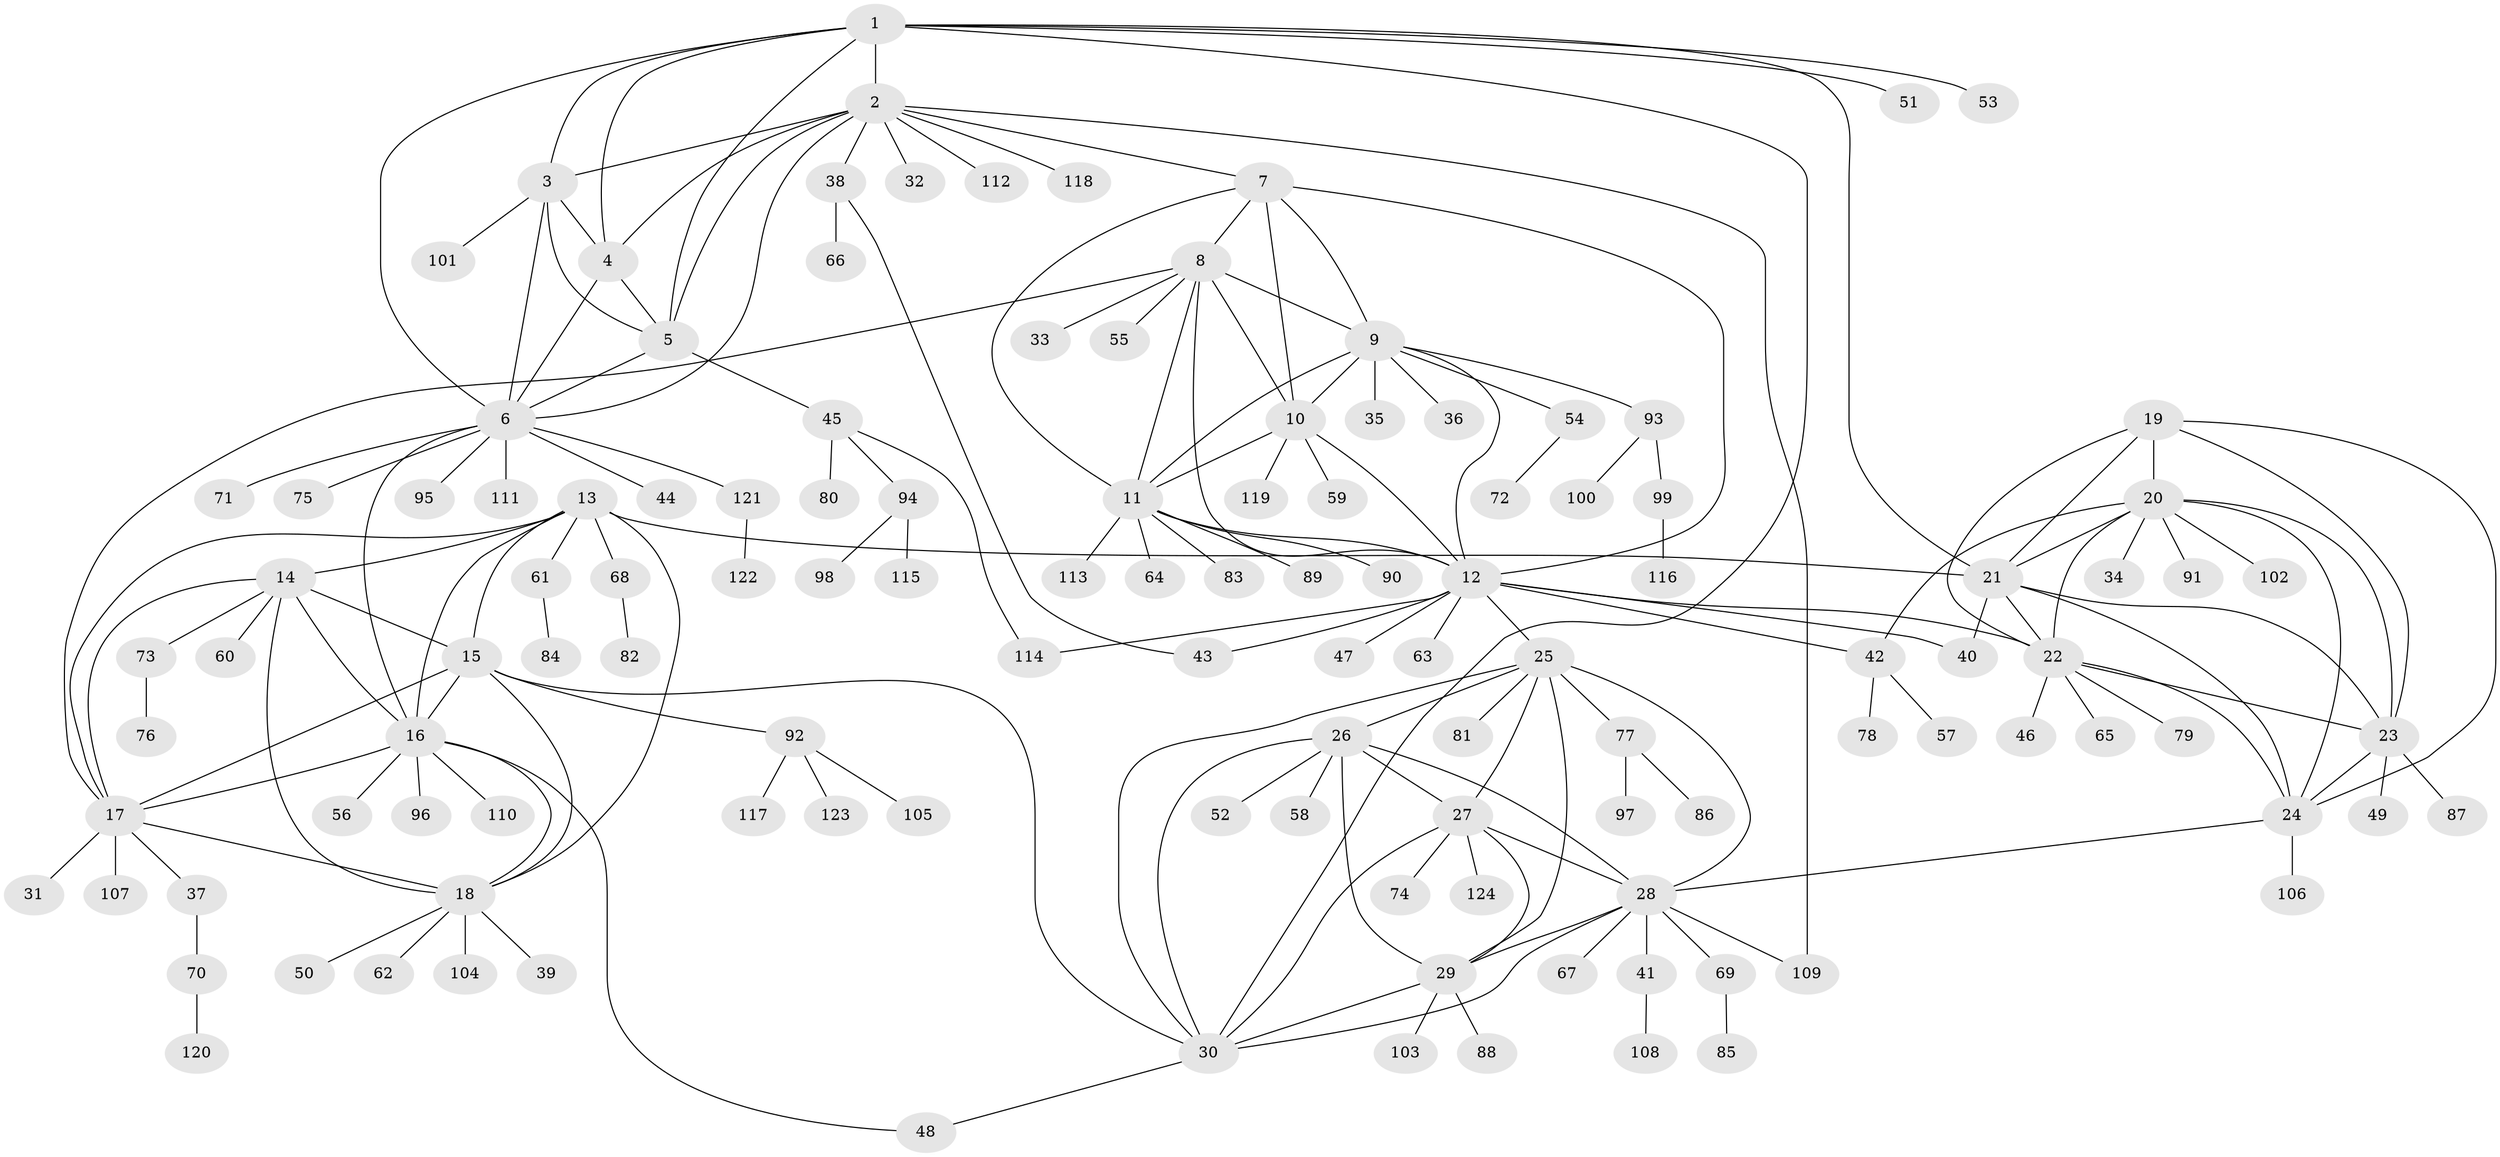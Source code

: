 // Generated by graph-tools (version 1.1) at 2025/54/03/09/25 04:54:47]
// undirected, 124 vertices, 185 edges
graph export_dot {
graph [start="1"]
  node [color=gray90,style=filled];
  1;
  2;
  3;
  4;
  5;
  6;
  7;
  8;
  9;
  10;
  11;
  12;
  13;
  14;
  15;
  16;
  17;
  18;
  19;
  20;
  21;
  22;
  23;
  24;
  25;
  26;
  27;
  28;
  29;
  30;
  31;
  32;
  33;
  34;
  35;
  36;
  37;
  38;
  39;
  40;
  41;
  42;
  43;
  44;
  45;
  46;
  47;
  48;
  49;
  50;
  51;
  52;
  53;
  54;
  55;
  56;
  57;
  58;
  59;
  60;
  61;
  62;
  63;
  64;
  65;
  66;
  67;
  68;
  69;
  70;
  71;
  72;
  73;
  74;
  75;
  76;
  77;
  78;
  79;
  80;
  81;
  82;
  83;
  84;
  85;
  86;
  87;
  88;
  89;
  90;
  91;
  92;
  93;
  94;
  95;
  96;
  97;
  98;
  99;
  100;
  101;
  102;
  103;
  104;
  105;
  106;
  107;
  108;
  109;
  110;
  111;
  112;
  113;
  114;
  115;
  116;
  117;
  118;
  119;
  120;
  121;
  122;
  123;
  124;
  1 -- 2;
  1 -- 3;
  1 -- 4;
  1 -- 5;
  1 -- 6;
  1 -- 21;
  1 -- 30;
  1 -- 51;
  1 -- 53;
  2 -- 3;
  2 -- 4;
  2 -- 5;
  2 -- 6;
  2 -- 7;
  2 -- 32;
  2 -- 38;
  2 -- 109;
  2 -- 112;
  2 -- 118;
  3 -- 4;
  3 -- 5;
  3 -- 6;
  3 -- 101;
  4 -- 5;
  4 -- 6;
  5 -- 6;
  5 -- 45;
  6 -- 16;
  6 -- 44;
  6 -- 71;
  6 -- 75;
  6 -- 95;
  6 -- 111;
  6 -- 121;
  7 -- 8;
  7 -- 9;
  7 -- 10;
  7 -- 11;
  7 -- 12;
  8 -- 9;
  8 -- 10;
  8 -- 11;
  8 -- 12;
  8 -- 17;
  8 -- 33;
  8 -- 55;
  9 -- 10;
  9 -- 11;
  9 -- 12;
  9 -- 35;
  9 -- 36;
  9 -- 54;
  9 -- 93;
  10 -- 11;
  10 -- 12;
  10 -- 59;
  10 -- 119;
  11 -- 12;
  11 -- 64;
  11 -- 83;
  11 -- 89;
  11 -- 90;
  11 -- 113;
  12 -- 22;
  12 -- 25;
  12 -- 40;
  12 -- 42;
  12 -- 43;
  12 -- 47;
  12 -- 63;
  12 -- 114;
  13 -- 14;
  13 -- 15;
  13 -- 16;
  13 -- 17;
  13 -- 18;
  13 -- 21;
  13 -- 61;
  13 -- 68;
  14 -- 15;
  14 -- 16;
  14 -- 17;
  14 -- 18;
  14 -- 60;
  14 -- 73;
  15 -- 16;
  15 -- 17;
  15 -- 18;
  15 -- 30;
  15 -- 92;
  16 -- 17;
  16 -- 18;
  16 -- 48;
  16 -- 56;
  16 -- 96;
  16 -- 110;
  17 -- 18;
  17 -- 31;
  17 -- 37;
  17 -- 107;
  18 -- 39;
  18 -- 50;
  18 -- 62;
  18 -- 104;
  19 -- 20;
  19 -- 21;
  19 -- 22;
  19 -- 23;
  19 -- 24;
  20 -- 21;
  20 -- 22;
  20 -- 23;
  20 -- 24;
  20 -- 34;
  20 -- 42;
  20 -- 91;
  20 -- 102;
  21 -- 22;
  21 -- 23;
  21 -- 24;
  21 -- 40;
  22 -- 23;
  22 -- 24;
  22 -- 46;
  22 -- 65;
  22 -- 79;
  23 -- 24;
  23 -- 49;
  23 -- 87;
  24 -- 28;
  24 -- 106;
  25 -- 26;
  25 -- 27;
  25 -- 28;
  25 -- 29;
  25 -- 30;
  25 -- 77;
  25 -- 81;
  26 -- 27;
  26 -- 28;
  26 -- 29;
  26 -- 30;
  26 -- 52;
  26 -- 58;
  27 -- 28;
  27 -- 29;
  27 -- 30;
  27 -- 74;
  27 -- 124;
  28 -- 29;
  28 -- 30;
  28 -- 41;
  28 -- 67;
  28 -- 69;
  28 -- 109;
  29 -- 30;
  29 -- 88;
  29 -- 103;
  30 -- 48;
  37 -- 70;
  38 -- 43;
  38 -- 66;
  41 -- 108;
  42 -- 57;
  42 -- 78;
  45 -- 80;
  45 -- 94;
  45 -- 114;
  54 -- 72;
  61 -- 84;
  68 -- 82;
  69 -- 85;
  70 -- 120;
  73 -- 76;
  77 -- 86;
  77 -- 97;
  92 -- 105;
  92 -- 117;
  92 -- 123;
  93 -- 99;
  93 -- 100;
  94 -- 98;
  94 -- 115;
  99 -- 116;
  121 -- 122;
}
